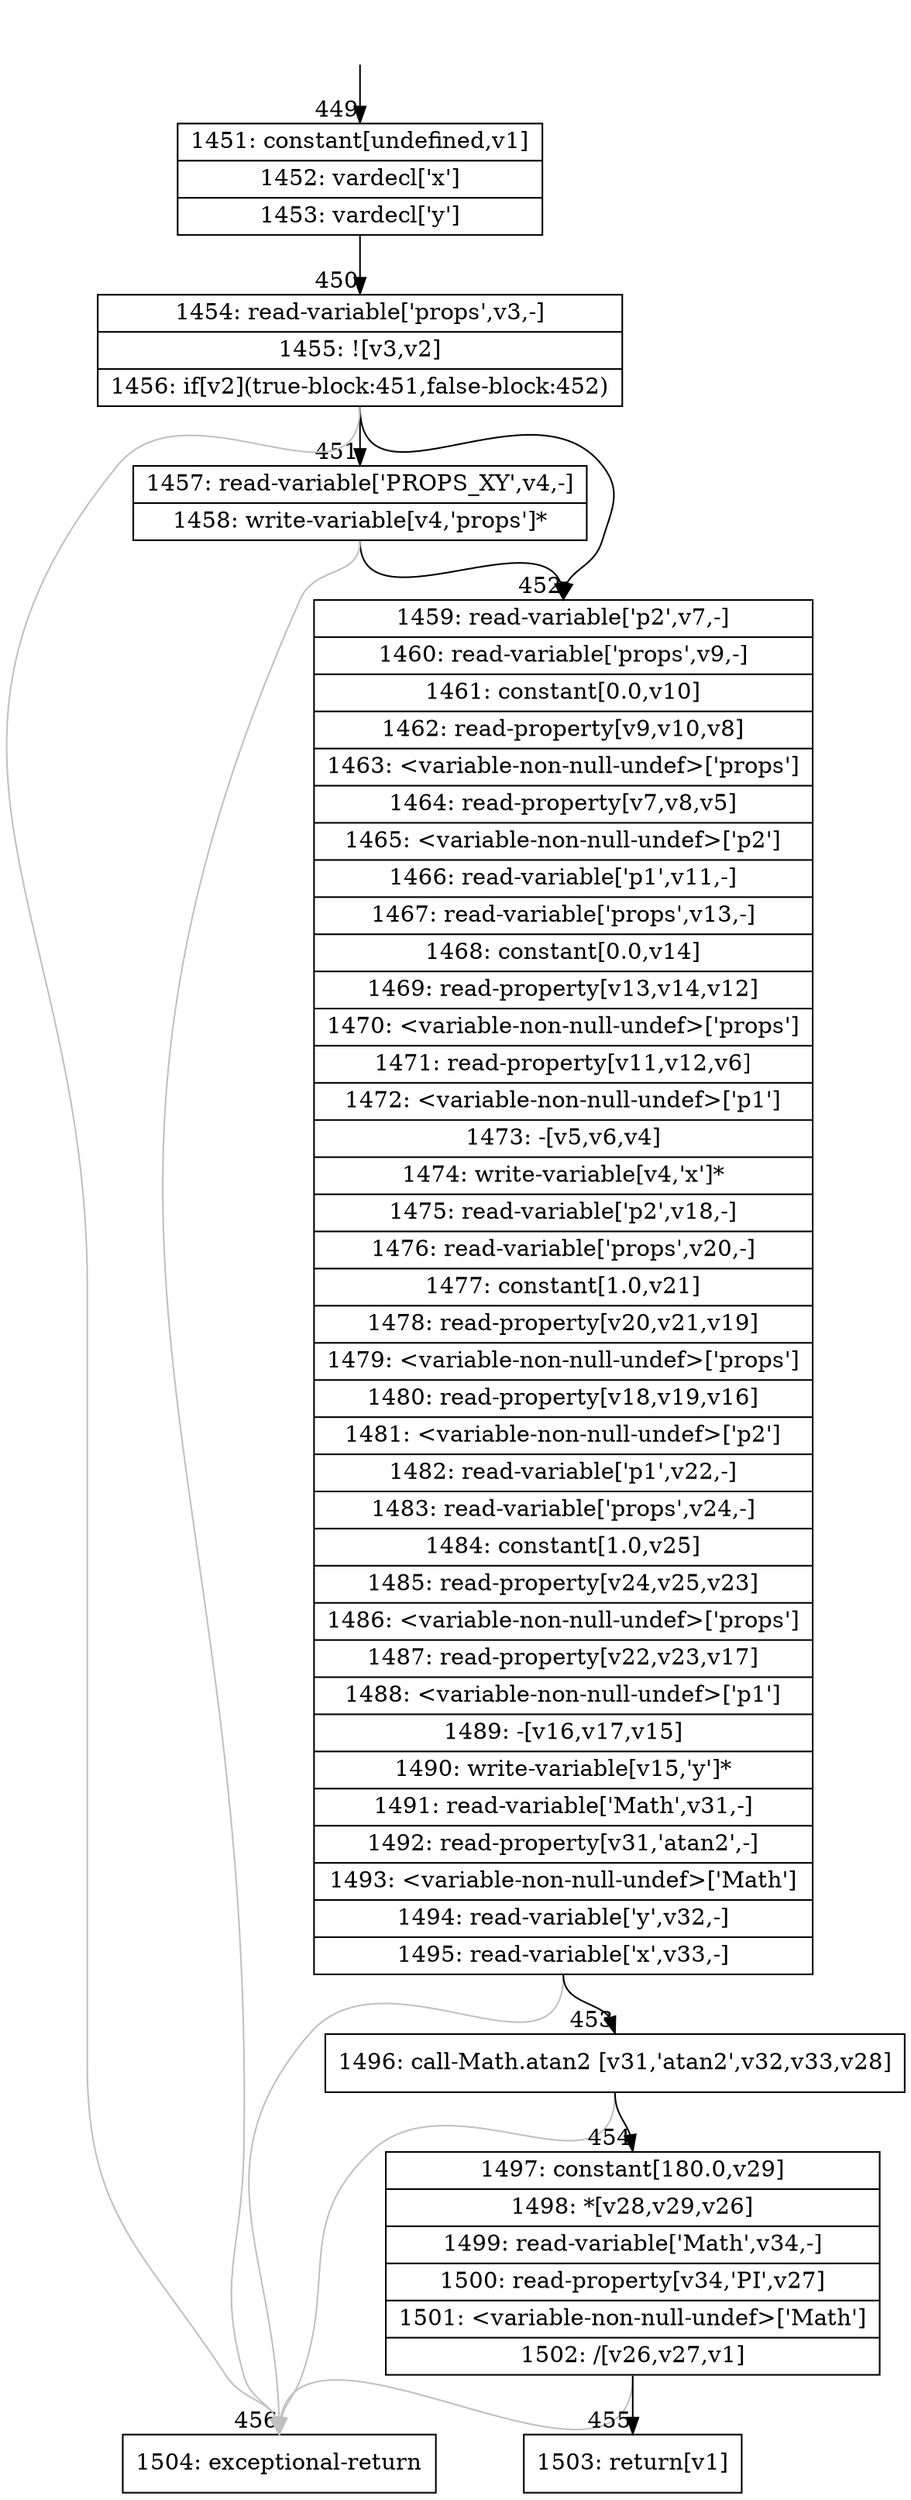 digraph {
rankdir="TD"
BB_entry41[shape=none,label=""];
BB_entry41 -> BB449 [tailport=s, headport=n, headlabel="    449"]
BB449 [shape=record label="{1451: constant[undefined,v1]|1452: vardecl['x']|1453: vardecl['y']}" ] 
BB449 -> BB450 [tailport=s, headport=n, headlabel="      450"]
BB450 [shape=record label="{1454: read-variable['props',v3,-]|1455: ![v3,v2]|1456: if[v2](true-block:451,false-block:452)}" ] 
BB450 -> BB451 [tailport=s, headport=n, headlabel="      451"]
BB450 -> BB452 [tailport=s, headport=n, headlabel="      452"]
BB450 -> BB456 [tailport=s, headport=n, color=gray, headlabel="      456"]
BB451 [shape=record label="{1457: read-variable['PROPS_XY',v4,-]|1458: write-variable[v4,'props']*}" ] 
BB451 -> BB452 [tailport=s, headport=n]
BB451 -> BB456 [tailport=s, headport=n, color=gray]
BB452 [shape=record label="{1459: read-variable['p2',v7,-]|1460: read-variable['props',v9,-]|1461: constant[0.0,v10]|1462: read-property[v9,v10,v8]|1463: \<variable-non-null-undef\>['props']|1464: read-property[v7,v8,v5]|1465: \<variable-non-null-undef\>['p2']|1466: read-variable['p1',v11,-]|1467: read-variable['props',v13,-]|1468: constant[0.0,v14]|1469: read-property[v13,v14,v12]|1470: \<variable-non-null-undef\>['props']|1471: read-property[v11,v12,v6]|1472: \<variable-non-null-undef\>['p1']|1473: -[v5,v6,v4]|1474: write-variable[v4,'x']*|1475: read-variable['p2',v18,-]|1476: read-variable['props',v20,-]|1477: constant[1.0,v21]|1478: read-property[v20,v21,v19]|1479: \<variable-non-null-undef\>['props']|1480: read-property[v18,v19,v16]|1481: \<variable-non-null-undef\>['p2']|1482: read-variable['p1',v22,-]|1483: read-variable['props',v24,-]|1484: constant[1.0,v25]|1485: read-property[v24,v25,v23]|1486: \<variable-non-null-undef\>['props']|1487: read-property[v22,v23,v17]|1488: \<variable-non-null-undef\>['p1']|1489: -[v16,v17,v15]|1490: write-variable[v15,'y']*|1491: read-variable['Math',v31,-]|1492: read-property[v31,'atan2',-]|1493: \<variable-non-null-undef\>['Math']|1494: read-variable['y',v32,-]|1495: read-variable['x',v33,-]}" ] 
BB452 -> BB453 [tailport=s, headport=n, headlabel="      453"]
BB452 -> BB456 [tailport=s, headport=n, color=gray]
BB453 [shape=record label="{1496: call-Math.atan2 [v31,'atan2',v32,v33,v28]}" ] 
BB453 -> BB454 [tailport=s, headport=n, headlabel="      454"]
BB453 -> BB456 [tailport=s, headport=n, color=gray]
BB454 [shape=record label="{1497: constant[180.0,v29]|1498: *[v28,v29,v26]|1499: read-variable['Math',v34,-]|1500: read-property[v34,'PI',v27]|1501: \<variable-non-null-undef\>['Math']|1502: /[v26,v27,v1]}" ] 
BB454 -> BB455 [tailport=s, headport=n, headlabel="      455"]
BB454 -> BB456 [tailport=s, headport=n, color=gray]
BB455 [shape=record label="{1503: return[v1]}" ] 
BB456 [shape=record label="{1504: exceptional-return}" ] 
//#$~ 690
}
